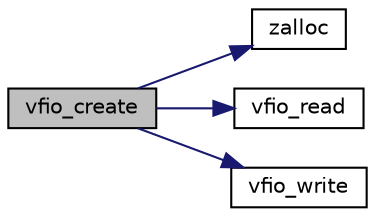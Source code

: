 digraph "vfio_create"
{
  edge [fontname="Helvetica",fontsize="10",labelfontname="Helvetica",labelfontsize="10"];
  node [fontname="Helvetica",fontsize="10",shape=record];
  rankdir="LR";
  Node1 [label="vfio_create",height=0.2,width=0.4,color="black", fillcolor="grey75", style="filled", fontcolor="black"];
  Node1 -> Node2 [color="midnightblue",fontsize="10",style="solid",fontname="Helvetica"];
  Node2 [label="zalloc",height=0.2,width=0.4,color="black", fillcolor="white", style="filled",URL="$unvme__log_8h.html#ad0365f35de6857f0533c276a8d243ccc"];
  Node1 -> Node3 [color="midnightblue",fontsize="10",style="solid",fontname="Helvetica"];
  Node3 [label="vfio_read",height=0.2,width=0.4,color="black", fillcolor="white", style="filled",URL="$unvme__vfio_8c.html#a6e0f59349b9d2d6c8659345c1884f489"];
  Node1 -> Node4 [color="midnightblue",fontsize="10",style="solid",fontname="Helvetica"];
  Node4 [label="vfio_write",height=0.2,width=0.4,color="black", fillcolor="white", style="filled",URL="$unvme__vfio_8c.html#ac7ecd6ec2b411565e629b21a8ffc5ba1"];
}
